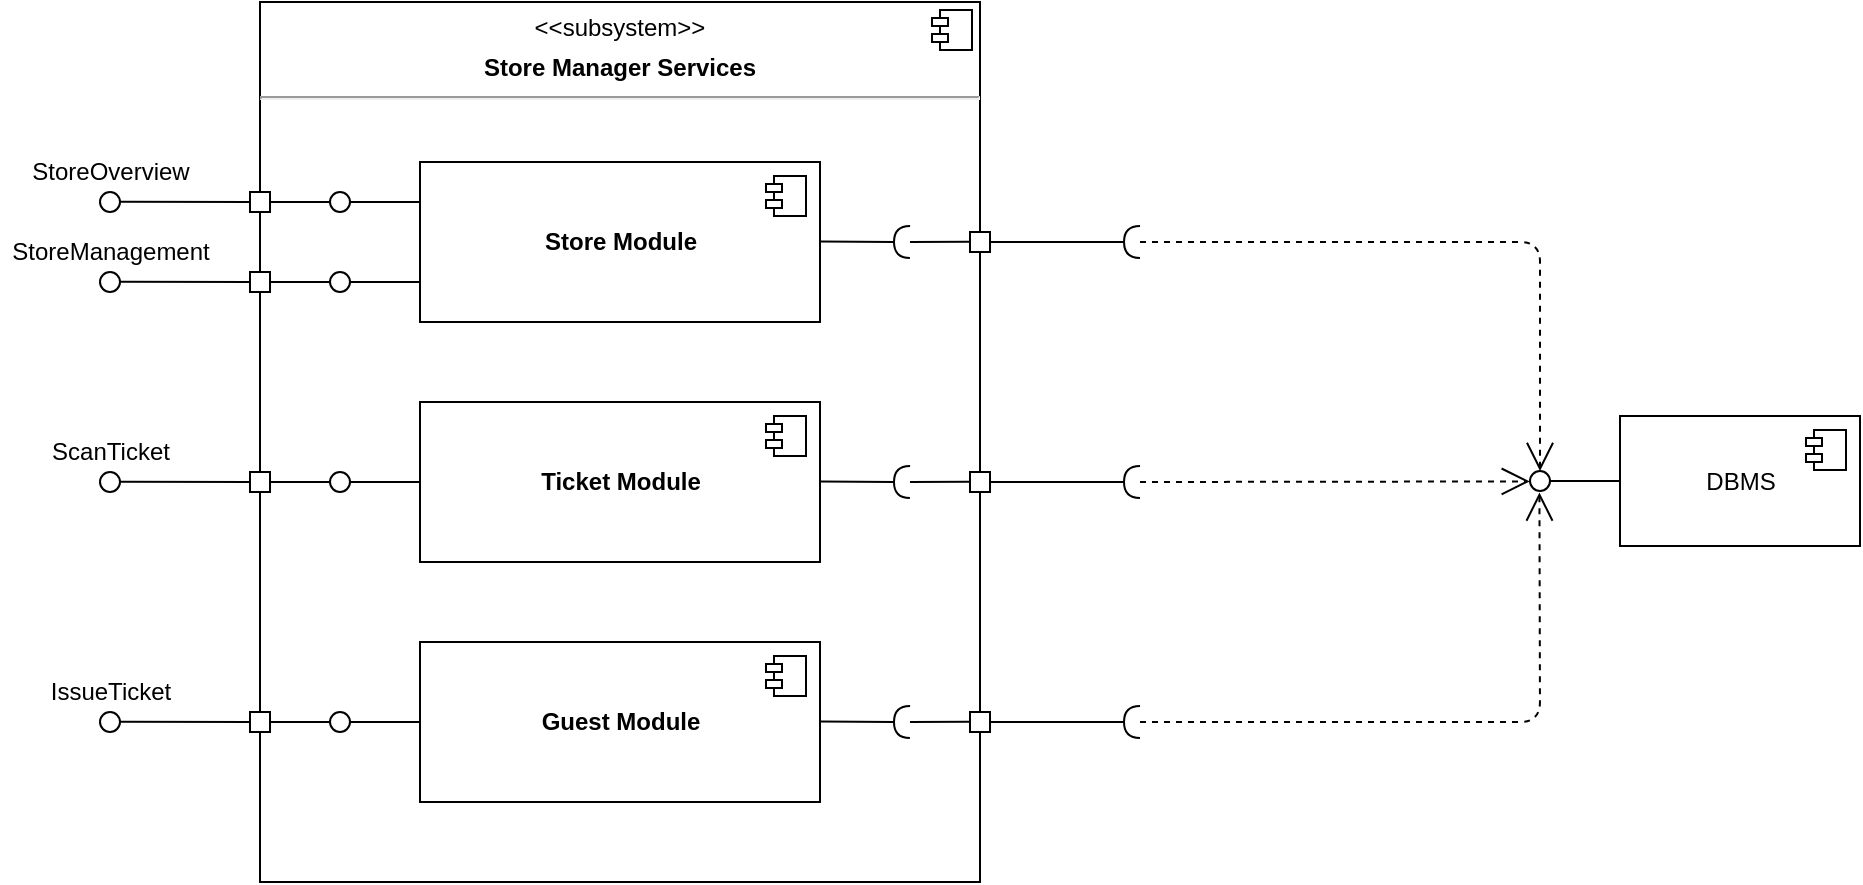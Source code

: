 <mxfile version="13.9.9" type="device"><diagram id="0qaMGkNtFPRNjt4XM_T6" name="Page-1"><mxGraphModel dx="1577" dy="1063" grid="1" gridSize="10" guides="1" tooltips="1" connect="1" arrows="1" fold="1" page="1" pageScale="1" pageWidth="1169" pageHeight="827" math="0" shadow="0"><root><mxCell id="0"/><mxCell id="1" parent="0"/><mxCell id="XLvR25StifUFaOtOTEoK-23" value="&lt;p style=&quot;text-align: center ; margin: 6px 0px 0px&quot;&gt;&amp;lt;&amp;lt;subsystem&amp;gt;&amp;gt;&lt;/p&gt;&lt;p style=&quot;text-align: center ; margin: 6px 0px 0px&quot;&gt;&lt;b&gt;Store Manager Services&lt;/b&gt;&lt;/p&gt;&lt;hr&gt;&lt;p style=&quot;margin: 0px ; margin-left: 8px&quot;&gt;&lt;br&gt;&lt;/p&gt;" style="align=left;overflow=fill;html=1;dropTarget=0;" parent="1" vertex="1"><mxGeometry x="160" y="80" width="360" height="440" as="geometry"/></mxCell><mxCell id="XLvR25StifUFaOtOTEoK-24" value="" style="shape=component;jettyWidth=8;jettyHeight=4;" parent="XLvR25StifUFaOtOTEoK-23" vertex="1"><mxGeometry x="1" width="20" height="20" relative="1" as="geometry"><mxPoint x="-24" y="4" as="offset"/></mxGeometry></mxCell><mxCell id="XLvR25StifUFaOtOTEoK-25" value="" style="endArrow=open;endSize=12;dashed=1;html=1;" parent="1" target="XLvR25StifUFaOtOTEoK-101" edge="1"><mxGeometry width="160" relative="1" as="geometry"><mxPoint x="600" y="200" as="sourcePoint"/><mxPoint x="670" y="199.9" as="targetPoint"/><Array as="points"><mxPoint x="800" y="200"/></Array></mxGeometry></mxCell><mxCell id="XLvR25StifUFaOtOTEoK-96" value="" style="endArrow=open;endSize=12;dashed=1;html=1;entryX=-0.01;entryY=0.522;entryDx=0;entryDy=0;entryPerimeter=0;" parent="1" target="XLvR25StifUFaOtOTEoK-101" edge="1"><mxGeometry width="160" relative="1" as="geometry"><mxPoint x="600" y="320" as="sourcePoint"/><mxPoint x="760" y="467.5" as="targetPoint"/><Array as="points"/></mxGeometry></mxCell><mxCell id="XLvR25StifUFaOtOTEoK-98" value="" style="endArrow=open;endSize=12;dashed=1;html=1;entryX=0.472;entryY=1.074;entryDx=0;entryDy=0;entryPerimeter=0;" parent="1" target="XLvR25StifUFaOtOTEoK-101" edge="1"><mxGeometry width="160" relative="1" as="geometry"><mxPoint x="600" y="440" as="sourcePoint"/><mxPoint x="760" y="360.0" as="targetPoint"/><Array as="points"><mxPoint x="800" y="440"/></Array></mxGeometry></mxCell><mxCell id="XLvR25StifUFaOtOTEoK-29" value="" style="group" parent="1" vertex="1" connectable="0"><mxGeometry x="440" y="195" width="160" height="10" as="geometry"/></mxCell><mxCell id="XLvR25StifUFaOtOTEoK-30" value="" style="rounded=0;orthogonalLoop=1;jettySize=auto;html=1;endArrow=halfCircle;endFill=0;endSize=6;strokeWidth=1;" parent="XLvR25StifUFaOtOTEoK-29" edge="1"><mxGeometry relative="1" as="geometry"><mxPoint y="4.76" as="sourcePoint"/><mxPoint x="45" y="5" as="targetPoint"/></mxGeometry></mxCell><mxCell id="XLvR25StifUFaOtOTEoK-31" value="" style="fontStyle=0;labelPosition=right;verticalLabelPosition=middle;align=left;verticalAlign=middle;spacingLeft=2;" parent="XLvR25StifUFaOtOTEoK-29" vertex="1"><mxGeometry x="75" width="10" height="10" as="geometry"/></mxCell><mxCell id="XLvR25StifUFaOtOTEoK-32" value="" style="rounded=0;orthogonalLoop=1;jettySize=auto;html=1;endArrow=none;endFill=0;" parent="XLvR25StifUFaOtOTEoK-29" edge="1"><mxGeometry relative="1" as="geometry"><mxPoint x="45" y="5" as="sourcePoint"/><mxPoint x="75" y="4.88" as="targetPoint"/><Array as="points"/></mxGeometry></mxCell><mxCell id="XLvR25StifUFaOtOTEoK-33" value="" style="rounded=0;orthogonalLoop=1;jettySize=auto;html=1;endArrow=halfCircle;endFill=0;endSize=6;strokeWidth=1;exitX=1;exitY=0.5;exitDx=0;exitDy=0;" parent="XLvR25StifUFaOtOTEoK-29" source="XLvR25StifUFaOtOTEoK-31" edge="1"><mxGeometry relative="1" as="geometry"><mxPoint x="120" y="4.71" as="sourcePoint"/><mxPoint x="160" y="5" as="targetPoint"/></mxGeometry></mxCell><mxCell id="XLvR25StifUFaOtOTEoK-34" value="" style="group" parent="1" vertex="1" connectable="0"><mxGeometry x="80" y="175" width="160" height="10" as="geometry"/></mxCell><mxCell id="XLvR25StifUFaOtOTEoK-35" value="" style="rounded=0;orthogonalLoop=1;jettySize=auto;html=1;endArrow=none;endFill=0;" parent="XLvR25StifUFaOtOTEoK-34" target="XLvR25StifUFaOtOTEoK-37" edge="1"><mxGeometry relative="1" as="geometry"><mxPoint x="85" y="5" as="sourcePoint"/><mxPoint x="120" y="5" as="targetPoint"/><Array as="points"/></mxGeometry></mxCell><mxCell id="XLvR25StifUFaOtOTEoK-36" value="" style="fontStyle=0;labelPosition=right;verticalLabelPosition=middle;align=left;verticalAlign=middle;spacingLeft=2;" parent="XLvR25StifUFaOtOTEoK-34" vertex="1"><mxGeometry x="75" width="10" height="10" as="geometry"/></mxCell><mxCell id="XLvR25StifUFaOtOTEoK-37" value="" style="ellipse;whiteSpace=wrap;html=1;fontFamily=Helvetica;fontSize=12;fontColor=#000000;align=center;strokeColor=#000000;fillColor=#ffffff;points=[];aspect=fixed;resizable=0;" parent="XLvR25StifUFaOtOTEoK-34" vertex="1"><mxGeometry x="115" width="10" height="10" as="geometry"/></mxCell><mxCell id="XLvR25StifUFaOtOTEoK-38" value="" style="rounded=0;orthogonalLoop=1;jettySize=auto;html=1;endArrow=none;endFill=0;exitX=1;exitY=0.5;exitDx=0;exitDy=0;exitPerimeter=0;" parent="XLvR25StifUFaOtOTEoK-34" source="XLvR25StifUFaOtOTEoK-37" edge="1"><mxGeometry relative="1" as="geometry"><mxPoint x="170" y="4.83" as="sourcePoint"/><mxPoint x="160" y="5" as="targetPoint"/></mxGeometry></mxCell><mxCell id="XLvR25StifUFaOtOTEoK-39" value="" style="ellipse;whiteSpace=wrap;html=1;fontFamily=Helvetica;fontSize=12;fontColor=#000000;align=center;strokeColor=#000000;fillColor=#ffffff;points=[];aspect=fixed;resizable=0;" parent="XLvR25StifUFaOtOTEoK-34" vertex="1"><mxGeometry width="10" height="10" as="geometry"/></mxCell><mxCell id="XLvR25StifUFaOtOTEoK-40" value="" style="rounded=0;orthogonalLoop=1;jettySize=auto;html=1;endArrow=none;endFill=0;entryX=0;entryY=0.5;entryDx=0;entryDy=0;" parent="XLvR25StifUFaOtOTEoK-34" target="XLvR25StifUFaOtOTEoK-36" edge="1"><mxGeometry relative="1" as="geometry"><mxPoint x="10" y="4.86" as="sourcePoint"/><mxPoint x="40" y="5" as="targetPoint"/></mxGeometry></mxCell><mxCell id="XLvR25StifUFaOtOTEoK-43" value="StoreOverview" style="text;html=1;align=center;verticalAlign=middle;resizable=0;points=[];autosize=1;" parent="1" vertex="1"><mxGeometry x="40" y="155" width="90" height="20" as="geometry"/></mxCell><mxCell id="XLvR25StifUFaOtOTEoK-104" value="" style="group" parent="1" vertex="1" connectable="0"><mxGeometry x="80" y="215" width="160" height="10" as="geometry"/></mxCell><mxCell id="XLvR25StifUFaOtOTEoK-105" value="" style="rounded=0;orthogonalLoop=1;jettySize=auto;html=1;endArrow=none;endFill=0;" parent="XLvR25StifUFaOtOTEoK-104" target="XLvR25StifUFaOtOTEoK-107" edge="1"><mxGeometry relative="1" as="geometry"><mxPoint x="85" y="5" as="sourcePoint"/><mxPoint x="120" y="5" as="targetPoint"/><Array as="points"/></mxGeometry></mxCell><mxCell id="XLvR25StifUFaOtOTEoK-106" value="" style="fontStyle=0;labelPosition=right;verticalLabelPosition=middle;align=left;verticalAlign=middle;spacingLeft=2;" parent="XLvR25StifUFaOtOTEoK-104" vertex="1"><mxGeometry x="75" width="10" height="10" as="geometry"/></mxCell><mxCell id="XLvR25StifUFaOtOTEoK-107" value="" style="ellipse;whiteSpace=wrap;html=1;fontFamily=Helvetica;fontSize=12;fontColor=#000000;align=center;strokeColor=#000000;fillColor=#ffffff;points=[];aspect=fixed;resizable=0;" parent="XLvR25StifUFaOtOTEoK-104" vertex="1"><mxGeometry x="115" width="10" height="10" as="geometry"/></mxCell><mxCell id="XLvR25StifUFaOtOTEoK-108" value="" style="rounded=0;orthogonalLoop=1;jettySize=auto;html=1;endArrow=none;endFill=0;exitX=1;exitY=0.5;exitDx=0;exitDy=0;exitPerimeter=0;" parent="XLvR25StifUFaOtOTEoK-104" source="XLvR25StifUFaOtOTEoK-107" edge="1"><mxGeometry relative="1" as="geometry"><mxPoint x="170" y="4.83" as="sourcePoint"/><mxPoint x="160" y="5" as="targetPoint"/></mxGeometry></mxCell><mxCell id="XLvR25StifUFaOtOTEoK-109" value="" style="ellipse;whiteSpace=wrap;html=1;fontFamily=Helvetica;fontSize=12;fontColor=#000000;align=center;strokeColor=#000000;fillColor=#ffffff;points=[];aspect=fixed;resizable=0;" parent="XLvR25StifUFaOtOTEoK-104" vertex="1"><mxGeometry width="10" height="10" as="geometry"/></mxCell><mxCell id="XLvR25StifUFaOtOTEoK-110" value="" style="rounded=0;orthogonalLoop=1;jettySize=auto;html=1;endArrow=none;endFill=0;entryX=0;entryY=0.5;entryDx=0;entryDy=0;" parent="XLvR25StifUFaOtOTEoK-104" target="XLvR25StifUFaOtOTEoK-106" edge="1"><mxGeometry relative="1" as="geometry"><mxPoint x="10" y="4.86" as="sourcePoint"/><mxPoint x="40" y="5" as="targetPoint"/></mxGeometry></mxCell><mxCell id="XLvR25StifUFaOtOTEoK-111" value="StoreManagement" style="text;html=1;align=center;verticalAlign=middle;resizable=0;points=[];autosize=1;" parent="1" vertex="1"><mxGeometry x="30" y="195" width="110" height="20" as="geometry"/></mxCell><mxCell id="XLvR25StifUFaOtOTEoK-71" value="" style="group" parent="1" vertex="1" connectable="0"><mxGeometry x="440" y="435" width="160" height="10" as="geometry"/></mxCell><mxCell id="XLvR25StifUFaOtOTEoK-72" value="" style="rounded=0;orthogonalLoop=1;jettySize=auto;html=1;endArrow=halfCircle;endFill=0;endSize=6;strokeWidth=1;" parent="XLvR25StifUFaOtOTEoK-71" edge="1"><mxGeometry relative="1" as="geometry"><mxPoint y="4.76" as="sourcePoint"/><mxPoint x="45" y="5" as="targetPoint"/></mxGeometry></mxCell><mxCell id="XLvR25StifUFaOtOTEoK-73" value="" style="fontStyle=0;labelPosition=right;verticalLabelPosition=middle;align=left;verticalAlign=middle;spacingLeft=2;" parent="XLvR25StifUFaOtOTEoK-71" vertex="1"><mxGeometry x="75" width="10" height="10" as="geometry"/></mxCell><mxCell id="XLvR25StifUFaOtOTEoK-74" value="" style="rounded=0;orthogonalLoop=1;jettySize=auto;html=1;endArrow=none;endFill=0;" parent="XLvR25StifUFaOtOTEoK-71" edge="1"><mxGeometry relative="1" as="geometry"><mxPoint x="45" y="5" as="sourcePoint"/><mxPoint x="75" y="4.88" as="targetPoint"/><Array as="points"/></mxGeometry></mxCell><mxCell id="XLvR25StifUFaOtOTEoK-75" value="" style="rounded=0;orthogonalLoop=1;jettySize=auto;html=1;endArrow=halfCircle;endFill=0;endSize=6;strokeWidth=1;exitX=1;exitY=0.5;exitDx=0;exitDy=0;" parent="XLvR25StifUFaOtOTEoK-71" source="XLvR25StifUFaOtOTEoK-73" edge="1"><mxGeometry relative="1" as="geometry"><mxPoint x="120" y="4.71" as="sourcePoint"/><mxPoint x="160" y="5" as="targetPoint"/></mxGeometry></mxCell><mxCell id="XLvR25StifUFaOtOTEoK-76" value="" style="group" parent="1" vertex="1" connectable="0"><mxGeometry x="80" y="435" width="160" height="10" as="geometry"/></mxCell><mxCell id="XLvR25StifUFaOtOTEoK-77" value="" style="rounded=0;orthogonalLoop=1;jettySize=auto;html=1;endArrow=none;endFill=0;" parent="XLvR25StifUFaOtOTEoK-76" target="XLvR25StifUFaOtOTEoK-79" edge="1"><mxGeometry relative="1" as="geometry"><mxPoint x="85" y="5" as="sourcePoint"/><mxPoint x="120" y="5" as="targetPoint"/><Array as="points"/></mxGeometry></mxCell><mxCell id="XLvR25StifUFaOtOTEoK-78" value="" style="fontStyle=0;labelPosition=right;verticalLabelPosition=middle;align=left;verticalAlign=middle;spacingLeft=2;" parent="XLvR25StifUFaOtOTEoK-76" vertex="1"><mxGeometry x="75" width="10" height="10" as="geometry"/></mxCell><mxCell id="XLvR25StifUFaOtOTEoK-79" value="" style="ellipse;whiteSpace=wrap;html=1;fontFamily=Helvetica;fontSize=12;fontColor=#000000;align=center;strokeColor=#000000;fillColor=#ffffff;points=[];aspect=fixed;resizable=0;" parent="XLvR25StifUFaOtOTEoK-76" vertex="1"><mxGeometry x="115" width="10" height="10" as="geometry"/></mxCell><mxCell id="XLvR25StifUFaOtOTEoK-80" value="" style="rounded=0;orthogonalLoop=1;jettySize=auto;html=1;endArrow=none;endFill=0;exitX=1;exitY=0.5;exitDx=0;exitDy=0;exitPerimeter=0;" parent="XLvR25StifUFaOtOTEoK-76" source="XLvR25StifUFaOtOTEoK-79" edge="1"><mxGeometry relative="1" as="geometry"><mxPoint x="170" y="4.83" as="sourcePoint"/><mxPoint x="160" y="5" as="targetPoint"/></mxGeometry></mxCell><mxCell id="XLvR25StifUFaOtOTEoK-81" value="" style="ellipse;whiteSpace=wrap;html=1;fontFamily=Helvetica;fontSize=12;fontColor=#000000;align=center;strokeColor=#000000;fillColor=#ffffff;points=[];aspect=fixed;resizable=0;" parent="XLvR25StifUFaOtOTEoK-76" vertex="1"><mxGeometry width="10" height="10" as="geometry"/></mxCell><mxCell id="XLvR25StifUFaOtOTEoK-82" value="" style="rounded=0;orthogonalLoop=1;jettySize=auto;html=1;endArrow=none;endFill=0;entryX=0;entryY=0.5;entryDx=0;entryDy=0;" parent="XLvR25StifUFaOtOTEoK-76" target="XLvR25StifUFaOtOTEoK-78" edge="1"><mxGeometry relative="1" as="geometry"><mxPoint x="10" y="4.86" as="sourcePoint"/><mxPoint x="40" y="5" as="targetPoint"/></mxGeometry></mxCell><mxCell id="XLvR25StifUFaOtOTEoK-83" value="&lt;b&gt;Guest Module&lt;/b&gt;" style="html=1;dropTarget=0;" parent="1" vertex="1"><mxGeometry x="240" y="400" width="200" height="80" as="geometry"/></mxCell><mxCell id="XLvR25StifUFaOtOTEoK-84" value="" style="shape=module;jettyWidth=8;jettyHeight=4;" parent="XLvR25StifUFaOtOTEoK-83" vertex="1"><mxGeometry x="1" width="20" height="20" relative="1" as="geometry"><mxPoint x="-27" y="7" as="offset"/></mxGeometry></mxCell><mxCell id="XLvR25StifUFaOtOTEoK-85" value="IssueTicket" style="text;html=1;align=center;verticalAlign=middle;resizable=0;points=[];autosize=1;" parent="1" vertex="1"><mxGeometry x="45" y="415" width="80" height="20" as="geometry"/></mxCell><mxCell id="XLvR25StifUFaOtOTEoK-50" value="" style="group" parent="1" vertex="1" connectable="0"><mxGeometry x="440" y="315" width="160" height="10" as="geometry"/></mxCell><mxCell id="XLvR25StifUFaOtOTEoK-51" value="" style="rounded=0;orthogonalLoop=1;jettySize=auto;html=1;endArrow=halfCircle;endFill=0;endSize=6;strokeWidth=1;" parent="XLvR25StifUFaOtOTEoK-50" edge="1"><mxGeometry relative="1" as="geometry"><mxPoint y="4.76" as="sourcePoint"/><mxPoint x="45" y="5" as="targetPoint"/></mxGeometry></mxCell><mxCell id="XLvR25StifUFaOtOTEoK-52" value="" style="fontStyle=0;labelPosition=right;verticalLabelPosition=middle;align=left;verticalAlign=middle;spacingLeft=2;" parent="XLvR25StifUFaOtOTEoK-50" vertex="1"><mxGeometry x="75" width="10" height="10" as="geometry"/></mxCell><mxCell id="XLvR25StifUFaOtOTEoK-53" value="" style="rounded=0;orthogonalLoop=1;jettySize=auto;html=1;endArrow=none;endFill=0;" parent="XLvR25StifUFaOtOTEoK-50" edge="1"><mxGeometry relative="1" as="geometry"><mxPoint x="45" y="5" as="sourcePoint"/><mxPoint x="75" y="4.88" as="targetPoint"/><Array as="points"/></mxGeometry></mxCell><mxCell id="XLvR25StifUFaOtOTEoK-54" value="" style="rounded=0;orthogonalLoop=1;jettySize=auto;html=1;endArrow=halfCircle;endFill=0;endSize=6;strokeWidth=1;exitX=1;exitY=0.5;exitDx=0;exitDy=0;" parent="XLvR25StifUFaOtOTEoK-50" source="XLvR25StifUFaOtOTEoK-52" edge="1"><mxGeometry relative="1" as="geometry"><mxPoint x="120" y="4.71" as="sourcePoint"/><mxPoint x="160" y="5" as="targetPoint"/></mxGeometry></mxCell><mxCell id="XLvR25StifUFaOtOTEoK-55" value="" style="group" parent="1" vertex="1" connectable="0"><mxGeometry x="80" y="315" width="160" height="10" as="geometry"/></mxCell><mxCell id="XLvR25StifUFaOtOTEoK-56" value="" style="rounded=0;orthogonalLoop=1;jettySize=auto;html=1;endArrow=none;endFill=0;" parent="XLvR25StifUFaOtOTEoK-55" target="XLvR25StifUFaOtOTEoK-58" edge="1"><mxGeometry relative="1" as="geometry"><mxPoint x="85" y="5" as="sourcePoint"/><mxPoint x="120" y="5" as="targetPoint"/><Array as="points"/></mxGeometry></mxCell><mxCell id="XLvR25StifUFaOtOTEoK-57" value="" style="fontStyle=0;labelPosition=right;verticalLabelPosition=middle;align=left;verticalAlign=middle;spacingLeft=2;" parent="XLvR25StifUFaOtOTEoK-55" vertex="1"><mxGeometry x="75" width="10" height="10" as="geometry"/></mxCell><mxCell id="XLvR25StifUFaOtOTEoK-58" value="" style="ellipse;whiteSpace=wrap;html=1;fontFamily=Helvetica;fontSize=12;fontColor=#000000;align=center;strokeColor=#000000;fillColor=#ffffff;points=[];aspect=fixed;resizable=0;" parent="XLvR25StifUFaOtOTEoK-55" vertex="1"><mxGeometry x="115" width="10" height="10" as="geometry"/></mxCell><mxCell id="XLvR25StifUFaOtOTEoK-59" value="" style="rounded=0;orthogonalLoop=1;jettySize=auto;html=1;endArrow=none;endFill=0;exitX=1;exitY=0.5;exitDx=0;exitDy=0;exitPerimeter=0;" parent="XLvR25StifUFaOtOTEoK-55" source="XLvR25StifUFaOtOTEoK-58" edge="1"><mxGeometry relative="1" as="geometry"><mxPoint x="170" y="4.83" as="sourcePoint"/><mxPoint x="160" y="5" as="targetPoint"/></mxGeometry></mxCell><mxCell id="XLvR25StifUFaOtOTEoK-60" value="" style="ellipse;whiteSpace=wrap;html=1;fontFamily=Helvetica;fontSize=12;fontColor=#000000;align=center;strokeColor=#000000;fillColor=#ffffff;points=[];aspect=fixed;resizable=0;" parent="XLvR25StifUFaOtOTEoK-55" vertex="1"><mxGeometry width="10" height="10" as="geometry"/></mxCell><mxCell id="XLvR25StifUFaOtOTEoK-61" value="" style="rounded=0;orthogonalLoop=1;jettySize=auto;html=1;endArrow=none;endFill=0;entryX=0;entryY=0.5;entryDx=0;entryDy=0;" parent="XLvR25StifUFaOtOTEoK-55" target="XLvR25StifUFaOtOTEoK-57" edge="1"><mxGeometry relative="1" as="geometry"><mxPoint x="10" y="4.86" as="sourcePoint"/><mxPoint x="40" y="5" as="targetPoint"/></mxGeometry></mxCell><mxCell id="XLvR25StifUFaOtOTEoK-62" value="&lt;b&gt;Ticket Module&lt;/b&gt;" style="html=1;dropTarget=0;" parent="1" vertex="1"><mxGeometry x="240" y="280" width="200" height="80" as="geometry"/></mxCell><mxCell id="XLvR25StifUFaOtOTEoK-63" value="" style="shape=module;jettyWidth=8;jettyHeight=4;" parent="XLvR25StifUFaOtOTEoK-62" vertex="1"><mxGeometry x="1" width="20" height="20" relative="1" as="geometry"><mxPoint x="-27" y="7" as="offset"/></mxGeometry></mxCell><mxCell id="XLvR25StifUFaOtOTEoK-64" value="ScanTicket" style="text;html=1;align=center;verticalAlign=middle;resizable=0;points=[];autosize=1;" parent="1" vertex="1"><mxGeometry x="50" y="295" width="70" height="20" as="geometry"/></mxCell><mxCell id="XLvR25StifUFaOtOTEoK-112" value="" style="group" parent="1" vertex="1" connectable="0"><mxGeometry x="795" y="287" width="165" height="65" as="geometry"/></mxCell><mxCell id="XLvR25StifUFaOtOTEoK-26" value="DBMS" style="html=1;dropTarget=0;" parent="XLvR25StifUFaOtOTEoK-112" vertex="1"><mxGeometry x="45" width="120" height="65" as="geometry"/></mxCell><mxCell id="XLvR25StifUFaOtOTEoK-27" value="" style="shape=module;jettyWidth=8;jettyHeight=4;" parent="XLvR25StifUFaOtOTEoK-26" vertex="1"><mxGeometry x="1" width="20" height="20" relative="1" as="geometry"><mxPoint x="-27" y="7" as="offset"/></mxGeometry></mxCell><mxCell id="XLvR25StifUFaOtOTEoK-100" value="" style="group" parent="XLvR25StifUFaOtOTEoK-112" vertex="1" connectable="0"><mxGeometry y="27.5" width="45" height="10" as="geometry"/></mxCell><mxCell id="XLvR25StifUFaOtOTEoK-101" value="" style="ellipse;whiteSpace=wrap;html=1;fontFamily=Helvetica;fontSize=12;fontColor=#000000;align=center;strokeColor=#000000;fillColor=#ffffff;points=[];aspect=fixed;resizable=0;" parent="XLvR25StifUFaOtOTEoK-100" vertex="1"><mxGeometry width="10" height="10" as="geometry"/></mxCell><mxCell id="XLvR25StifUFaOtOTEoK-102" value="" style="rounded=0;orthogonalLoop=1;jettySize=auto;html=1;endArrow=none;endFill=0;exitX=1;exitY=0.5;exitDx=0;exitDy=0;exitPerimeter=0;" parent="XLvR25StifUFaOtOTEoK-100" source="XLvR25StifUFaOtOTEoK-101" edge="1"><mxGeometry relative="1" as="geometry"><mxPoint x="-105" y="-510.17" as="sourcePoint"/><mxPoint x="45" y="5" as="targetPoint"/></mxGeometry></mxCell><mxCell id="Z9wGw9AbWJJhGPLsXSuB-3" value="&lt;b&gt;Store Module&lt;/b&gt;" style="html=1;dropTarget=0;" vertex="1" parent="1"><mxGeometry x="240" y="160" width="200" height="80" as="geometry"/></mxCell><mxCell id="Z9wGw9AbWJJhGPLsXSuB-4" value="" style="shape=module;jettyWidth=8;jettyHeight=4;" vertex="1" parent="Z9wGw9AbWJJhGPLsXSuB-3"><mxGeometry x="1" width="20" height="20" relative="1" as="geometry"><mxPoint x="-27" y="7" as="offset"/></mxGeometry></mxCell></root></mxGraphModel></diagram></mxfile>